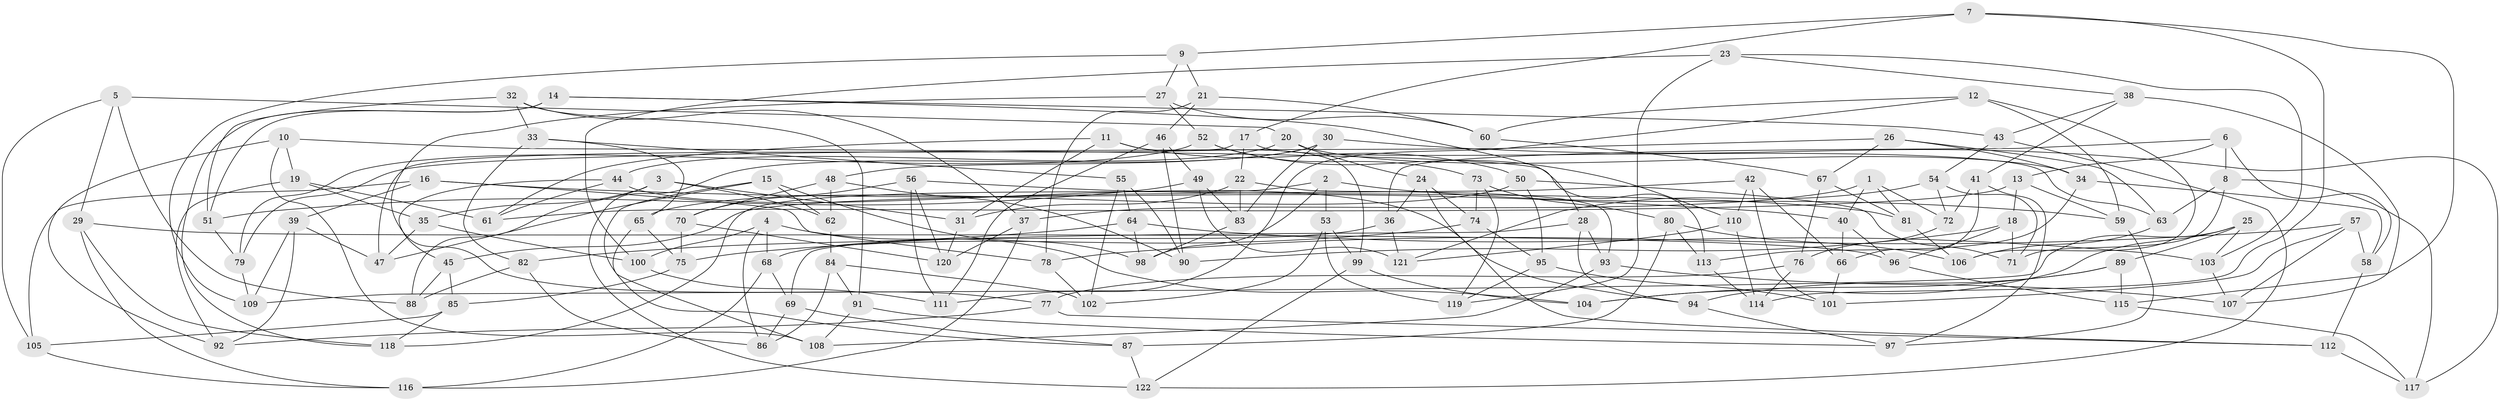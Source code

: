// Generated by graph-tools (version 1.1) at 2025/11/02/27/25 16:11:46]
// undirected, 122 vertices, 244 edges
graph export_dot {
graph [start="1"]
  node [color=gray90,style=filled];
  1;
  2;
  3;
  4;
  5;
  6;
  7;
  8;
  9;
  10;
  11;
  12;
  13;
  14;
  15;
  16;
  17;
  18;
  19;
  20;
  21;
  22;
  23;
  24;
  25;
  26;
  27;
  28;
  29;
  30;
  31;
  32;
  33;
  34;
  35;
  36;
  37;
  38;
  39;
  40;
  41;
  42;
  43;
  44;
  45;
  46;
  47;
  48;
  49;
  50;
  51;
  52;
  53;
  54;
  55;
  56;
  57;
  58;
  59;
  60;
  61;
  62;
  63;
  64;
  65;
  66;
  67;
  68;
  69;
  70;
  71;
  72;
  73;
  74;
  75;
  76;
  77;
  78;
  79;
  80;
  81;
  82;
  83;
  84;
  85;
  86;
  87;
  88;
  89;
  90;
  91;
  92;
  93;
  94;
  95;
  96;
  97;
  98;
  99;
  100;
  101;
  102;
  103;
  104;
  105;
  106;
  107;
  108;
  109;
  110;
  111;
  112;
  113;
  114;
  115;
  116;
  117;
  118;
  119;
  120;
  121;
  122;
  1 -- 72;
  1 -- 37;
  1 -- 40;
  1 -- 81;
  2 -- 118;
  2 -- 59;
  2 -- 98;
  2 -- 53;
  3 -- 31;
  3 -- 88;
  3 -- 62;
  3 -- 35;
  4 -- 86;
  4 -- 100;
  4 -- 68;
  4 -- 104;
  5 -- 105;
  5 -- 88;
  5 -- 29;
  5 -- 20;
  6 -- 8;
  6 -- 58;
  6 -- 13;
  6 -- 36;
  7 -- 17;
  7 -- 114;
  7 -- 9;
  7 -- 115;
  8 -- 117;
  8 -- 71;
  8 -- 63;
  9 -- 109;
  9 -- 27;
  9 -- 21;
  10 -- 19;
  10 -- 113;
  10 -- 108;
  10 -- 92;
  11 -- 61;
  11 -- 50;
  11 -- 99;
  11 -- 31;
  12 -- 60;
  12 -- 106;
  12 -- 59;
  12 -- 111;
  13 -- 59;
  13 -- 18;
  13 -- 61;
  14 -- 43;
  14 -- 51;
  14 -- 118;
  14 -- 28;
  15 -- 87;
  15 -- 62;
  15 -- 98;
  15 -- 47;
  16 -- 39;
  16 -- 78;
  16 -- 105;
  16 -- 40;
  17 -- 47;
  17 -- 63;
  17 -- 22;
  18 -- 90;
  18 -- 71;
  18 -- 96;
  19 -- 92;
  19 -- 61;
  19 -- 35;
  20 -- 24;
  20 -- 34;
  20 -- 44;
  21 -- 60;
  21 -- 46;
  21 -- 78;
  22 -- 31;
  22 -- 83;
  22 -- 93;
  23 -- 100;
  23 -- 38;
  23 -- 119;
  23 -- 103;
  24 -- 94;
  24 -- 36;
  24 -- 74;
  25 -- 104;
  25 -- 103;
  25 -- 89;
  25 -- 109;
  26 -- 79;
  26 -- 67;
  26 -- 34;
  26 -- 63;
  27 -- 52;
  27 -- 77;
  27 -- 60;
  28 -- 93;
  28 -- 94;
  28 -- 69;
  29 -- 118;
  29 -- 96;
  29 -- 116;
  30 -- 48;
  30 -- 83;
  30 -- 122;
  30 -- 117;
  31 -- 120;
  32 -- 51;
  32 -- 33;
  32 -- 91;
  32 -- 37;
  33 -- 65;
  33 -- 55;
  33 -- 82;
  34 -- 113;
  34 -- 58;
  35 -- 100;
  35 -- 47;
  36 -- 121;
  36 -- 68;
  37 -- 120;
  37 -- 116;
  38 -- 43;
  38 -- 41;
  38 -- 107;
  39 -- 109;
  39 -- 47;
  39 -- 92;
  40 -- 66;
  40 -- 96;
  41 -- 97;
  41 -- 72;
  41 -- 66;
  42 -- 110;
  42 -- 45;
  42 -- 101;
  42 -- 66;
  43 -- 122;
  43 -- 54;
  44 -- 45;
  44 -- 112;
  44 -- 61;
  45 -- 85;
  45 -- 88;
  46 -- 49;
  46 -- 111;
  46 -- 90;
  48 -- 90;
  48 -- 70;
  48 -- 62;
  49 -- 121;
  49 -- 51;
  49 -- 83;
  50 -- 95;
  50 -- 65;
  50 -- 71;
  51 -- 79;
  52 -- 110;
  52 -- 79;
  52 -- 73;
  53 -- 102;
  53 -- 99;
  53 -- 119;
  54 -- 72;
  54 -- 121;
  54 -- 71;
  55 -- 102;
  55 -- 90;
  55 -- 64;
  56 -- 81;
  56 -- 111;
  56 -- 120;
  56 -- 70;
  57 -- 107;
  57 -- 58;
  57 -- 78;
  57 -- 101;
  58 -- 112;
  59 -- 97;
  60 -- 67;
  62 -- 84;
  63 -- 106;
  64 -- 98;
  64 -- 103;
  64 -- 82;
  65 -- 108;
  65 -- 75;
  66 -- 101;
  67 -- 81;
  67 -- 76;
  68 -- 116;
  68 -- 69;
  69 -- 87;
  69 -- 86;
  70 -- 75;
  70 -- 120;
  72 -- 76;
  73 -- 80;
  73 -- 119;
  73 -- 74;
  74 -- 95;
  74 -- 75;
  75 -- 85;
  76 -- 77;
  76 -- 114;
  77 -- 92;
  77 -- 112;
  78 -- 102;
  79 -- 109;
  80 -- 106;
  80 -- 87;
  80 -- 113;
  81 -- 106;
  82 -- 86;
  82 -- 88;
  83 -- 98;
  84 -- 91;
  84 -- 86;
  84 -- 102;
  85 -- 105;
  85 -- 118;
  87 -- 122;
  89 -- 94;
  89 -- 115;
  89 -- 104;
  91 -- 97;
  91 -- 108;
  93 -- 108;
  93 -- 107;
  94 -- 97;
  95 -- 119;
  95 -- 101;
  96 -- 115;
  99 -- 104;
  99 -- 122;
  100 -- 111;
  103 -- 107;
  105 -- 116;
  110 -- 121;
  110 -- 114;
  112 -- 117;
  113 -- 114;
  115 -- 117;
}
